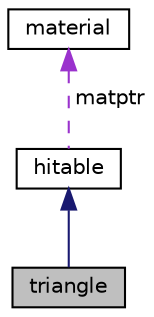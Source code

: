digraph "triangle"
{
  edge [fontname="Helvetica",fontsize="10",labelfontname="Helvetica",labelfontsize="10"];
  node [fontname="Helvetica",fontsize="10",shape=record];
  Node2 [label="triangle",height=0.2,width=0.4,color="black", fillcolor="grey75", style="filled", fontcolor="black"];
  Node3 -> Node2 [dir="back",color="midnightblue",fontsize="10",style="solid"];
  Node3 [label="hitable",height=0.2,width=0.4,color="black", fillcolor="white", style="filled",URL="$classhitable.html",tooltip="a virtual class from which all objects inherit "];
  Node4 -> Node3 [dir="back",color="darkorchid3",fontsize="10",style="dashed",label=" matptr" ];
  Node4 [label="material",height=0.2,width=0.4,color="black", fillcolor="white", style="filled",URL="$classmaterial.html",tooltip="ABSTRACT – all materials will scatter() light in different ways. "];
}
